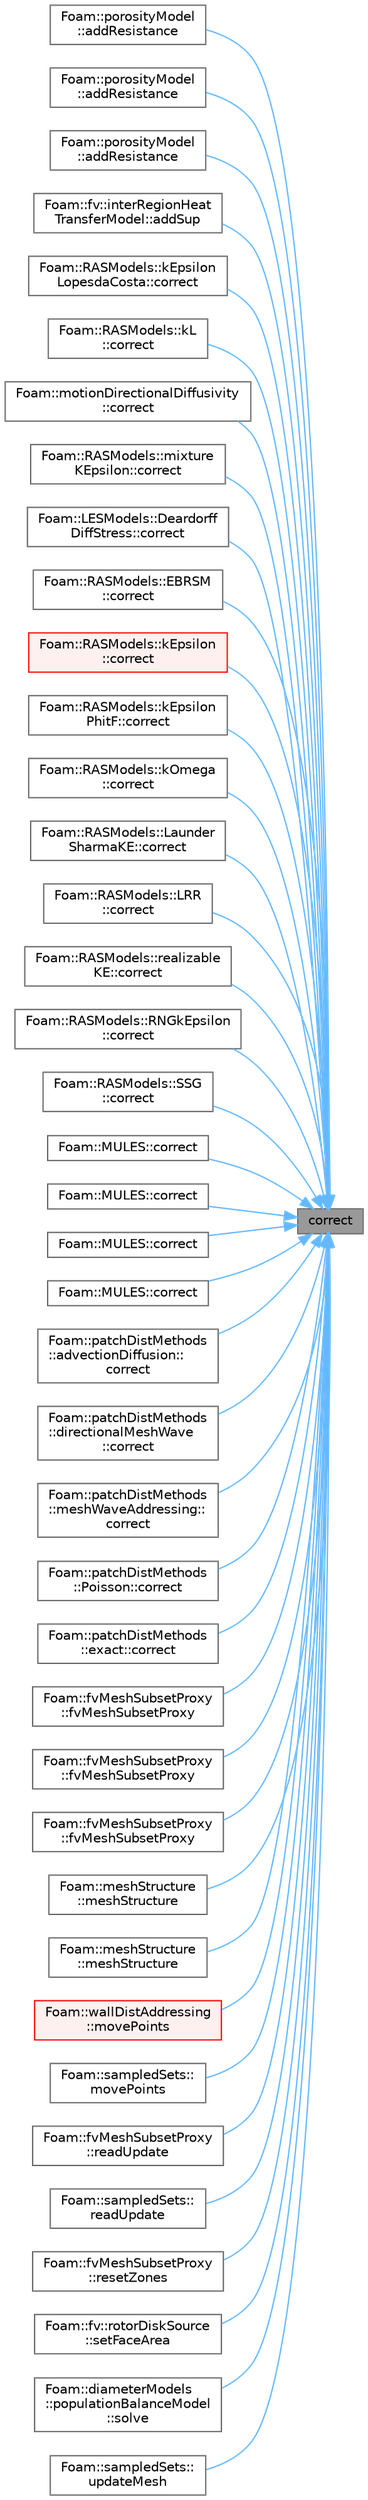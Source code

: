 digraph "correct"
{
 // LATEX_PDF_SIZE
  bgcolor="transparent";
  edge [fontname=Helvetica,fontsize=10,labelfontname=Helvetica,labelfontsize=10];
  node [fontname=Helvetica,fontsize=10,shape=box,height=0.2,width=0.4];
  rankdir="RL";
  Node1 [id="Node000001",label="correct",height=0.2,width=0.4,color="gray40", fillcolor="grey60", style="filled", fontcolor="black",tooltip=" "];
  Node1 -> Node2 [id="edge1_Node000001_Node000002",dir="back",color="steelblue1",style="solid",tooltip=" "];
  Node2 [id="Node000002",label="Foam::porosityModel\l::addResistance",height=0.2,width=0.4,color="grey40", fillcolor="white", style="filled",URL="$classFoam_1_1porosityModel.html#ab0bfc58b644cd6a5768427f82020aee9",tooltip=" "];
  Node1 -> Node3 [id="edge2_Node000001_Node000003",dir="back",color="steelblue1",style="solid",tooltip=" "];
  Node3 [id="Node000003",label="Foam::porosityModel\l::addResistance",height=0.2,width=0.4,color="grey40", fillcolor="white", style="filled",URL="$classFoam_1_1porosityModel.html#a01cf1659692351619346abd42c36b055",tooltip=" "];
  Node1 -> Node4 [id="edge3_Node000001_Node000004",dir="back",color="steelblue1",style="solid",tooltip=" "];
  Node4 [id="Node000004",label="Foam::porosityModel\l::addResistance",height=0.2,width=0.4,color="grey40", fillcolor="white", style="filled",URL="$classFoam_1_1porosityModel.html#a3208271af0b759e7c9f05c819e2693a9",tooltip=" "];
  Node1 -> Node5 [id="edge4_Node000001_Node000005",dir="back",color="steelblue1",style="solid",tooltip=" "];
  Node5 [id="Node000005",label="Foam::fv::interRegionHeat\lTransferModel::addSup",height=0.2,width=0.4,color="grey40", fillcolor="white", style="filled",URL="$classFoam_1_1fv_1_1interRegionHeatTransferModel.html#a6944ee16225e24c97df423c35d4cd199",tooltip=" "];
  Node1 -> Node6 [id="edge5_Node000001_Node000006",dir="back",color="steelblue1",style="solid",tooltip=" "];
  Node6 [id="Node000006",label="Foam::RASModels::kEpsilon\lLopesdaCosta::correct",height=0.2,width=0.4,color="grey40", fillcolor="white", style="filled",URL="$classFoam_1_1RASModels_1_1kEpsilonLopesdaCosta.html#a3ae44b28050c3aa494c1d8e18cf618c1",tooltip=" "];
  Node1 -> Node7 [id="edge6_Node000001_Node000007",dir="back",color="steelblue1",style="solid",tooltip=" "];
  Node7 [id="Node000007",label="Foam::RASModels::kL\l::correct",height=0.2,width=0.4,color="grey40", fillcolor="white", style="filled",URL="$classFoam_1_1RASModels_1_1kL.html#a3ae44b28050c3aa494c1d8e18cf618c1",tooltip=" "];
  Node1 -> Node8 [id="edge7_Node000001_Node000008",dir="back",color="steelblue1",style="solid",tooltip=" "];
  Node8 [id="Node000008",label="Foam::motionDirectionalDiffusivity\l::correct",height=0.2,width=0.4,color="grey40", fillcolor="white", style="filled",URL="$classFoam_1_1motionDirectionalDiffusivity.html#a3ae44b28050c3aa494c1d8e18cf618c1",tooltip=" "];
  Node1 -> Node9 [id="edge8_Node000001_Node000009",dir="back",color="steelblue1",style="solid",tooltip=" "];
  Node9 [id="Node000009",label="Foam::RASModels::mixture\lKEpsilon::correct",height=0.2,width=0.4,color="grey40", fillcolor="white", style="filled",URL="$classFoam_1_1RASModels_1_1mixtureKEpsilon.html#a3ae44b28050c3aa494c1d8e18cf618c1",tooltip=" "];
  Node1 -> Node10 [id="edge9_Node000001_Node000010",dir="back",color="steelblue1",style="solid",tooltip=" "];
  Node10 [id="Node000010",label="Foam::LESModels::Deardorff\lDiffStress::correct",height=0.2,width=0.4,color="grey40", fillcolor="white", style="filled",URL="$classFoam_1_1LESModels_1_1DeardorffDiffStress.html#a3ae44b28050c3aa494c1d8e18cf618c1",tooltip=" "];
  Node1 -> Node11 [id="edge10_Node000001_Node000011",dir="back",color="steelblue1",style="solid",tooltip=" "];
  Node11 [id="Node000011",label="Foam::RASModels::EBRSM\l::correct",height=0.2,width=0.4,color="grey40", fillcolor="white", style="filled",URL="$classFoam_1_1RASModels_1_1EBRSM.html#a3ae44b28050c3aa494c1d8e18cf618c1",tooltip=" "];
  Node1 -> Node12 [id="edge11_Node000001_Node000012",dir="back",color="steelblue1",style="solid",tooltip=" "];
  Node12 [id="Node000012",label="Foam::RASModels::kEpsilon\l::correct",height=0.2,width=0.4,color="red", fillcolor="#FFF0F0", style="filled",URL="$classFoam_1_1RASModels_1_1kEpsilon.html#a3ae44b28050c3aa494c1d8e18cf618c1",tooltip=" "];
  Node1 -> Node14 [id="edge12_Node000001_Node000014",dir="back",color="steelblue1",style="solid",tooltip=" "];
  Node14 [id="Node000014",label="Foam::RASModels::kEpsilon\lPhitF::correct",height=0.2,width=0.4,color="grey40", fillcolor="white", style="filled",URL="$classFoam_1_1RASModels_1_1kEpsilonPhitF.html#a3ae44b28050c3aa494c1d8e18cf618c1",tooltip=" "];
  Node1 -> Node15 [id="edge13_Node000001_Node000015",dir="back",color="steelblue1",style="solid",tooltip=" "];
  Node15 [id="Node000015",label="Foam::RASModels::kOmega\l::correct",height=0.2,width=0.4,color="grey40", fillcolor="white", style="filled",URL="$classFoam_1_1RASModels_1_1kOmega.html#a3ae44b28050c3aa494c1d8e18cf618c1",tooltip=" "];
  Node1 -> Node16 [id="edge14_Node000001_Node000016",dir="back",color="steelblue1",style="solid",tooltip=" "];
  Node16 [id="Node000016",label="Foam::RASModels::Launder\lSharmaKE::correct",height=0.2,width=0.4,color="grey40", fillcolor="white", style="filled",URL="$classFoam_1_1RASModels_1_1LaunderSharmaKE.html#a3ae44b28050c3aa494c1d8e18cf618c1",tooltip=" "];
  Node1 -> Node17 [id="edge15_Node000001_Node000017",dir="back",color="steelblue1",style="solid",tooltip=" "];
  Node17 [id="Node000017",label="Foam::RASModels::LRR\l::correct",height=0.2,width=0.4,color="grey40", fillcolor="white", style="filled",URL="$classFoam_1_1RASModels_1_1LRR.html#a3ae44b28050c3aa494c1d8e18cf618c1",tooltip=" "];
  Node1 -> Node18 [id="edge16_Node000001_Node000018",dir="back",color="steelblue1",style="solid",tooltip=" "];
  Node18 [id="Node000018",label="Foam::RASModels::realizable\lKE::correct",height=0.2,width=0.4,color="grey40", fillcolor="white", style="filled",URL="$classFoam_1_1RASModels_1_1realizableKE.html#a3ae44b28050c3aa494c1d8e18cf618c1",tooltip=" "];
  Node1 -> Node19 [id="edge17_Node000001_Node000019",dir="back",color="steelblue1",style="solid",tooltip=" "];
  Node19 [id="Node000019",label="Foam::RASModels::RNGkEpsilon\l::correct",height=0.2,width=0.4,color="grey40", fillcolor="white", style="filled",URL="$classFoam_1_1RASModels_1_1RNGkEpsilon.html#a3ae44b28050c3aa494c1d8e18cf618c1",tooltip=" "];
  Node1 -> Node20 [id="edge18_Node000001_Node000020",dir="back",color="steelblue1",style="solid",tooltip=" "];
  Node20 [id="Node000020",label="Foam::RASModels::SSG\l::correct",height=0.2,width=0.4,color="grey40", fillcolor="white", style="filled",URL="$classFoam_1_1RASModels_1_1SSG.html#a3ae44b28050c3aa494c1d8e18cf618c1",tooltip=" "];
  Node1 -> Node21 [id="edge19_Node000001_Node000021",dir="back",color="steelblue1",style="solid",tooltip=" "];
  Node21 [id="Node000021",label="Foam::MULES::correct",height=0.2,width=0.4,color="grey40", fillcolor="white", style="filled",URL="$namespaceFoam_1_1MULES.html#a4d9e243477f93c533c9f30698cbccc65",tooltip=" "];
  Node1 -> Node22 [id="edge20_Node000001_Node000022",dir="back",color="steelblue1",style="solid",tooltip=" "];
  Node22 [id="Node000022",label="Foam::MULES::correct",height=0.2,width=0.4,color="grey40", fillcolor="white", style="filled",URL="$namespaceFoam_1_1MULES.html#a1ab0eb910db9ec05d9a3879dfcd2c103",tooltip=" "];
  Node1 -> Node23 [id="edge21_Node000001_Node000023",dir="back",color="steelblue1",style="solid",tooltip=" "];
  Node23 [id="Node000023",label="Foam::MULES::correct",height=0.2,width=0.4,color="grey40", fillcolor="white", style="filled",URL="$namespaceFoam_1_1MULES.html#a6efa9801d20640887860e5a38a871d69",tooltip=" "];
  Node1 -> Node24 [id="edge22_Node000001_Node000024",dir="back",color="steelblue1",style="solid",tooltip=" "];
  Node24 [id="Node000024",label="Foam::MULES::correct",height=0.2,width=0.4,color="grey40", fillcolor="white", style="filled",URL="$namespaceFoam_1_1MULES.html#a9dfcf5123b382282b1b0df9261653132",tooltip=" "];
  Node1 -> Node25 [id="edge23_Node000001_Node000025",dir="back",color="steelblue1",style="solid",tooltip=" "];
  Node25 [id="Node000025",label="Foam::patchDistMethods\l::advectionDiffusion::\lcorrect",height=0.2,width=0.4,color="grey40", fillcolor="white", style="filled",URL="$classFoam_1_1patchDistMethods_1_1advectionDiffusion.html#a91b707ef3ea3cd7eaafec5c8ab91275e",tooltip=" "];
  Node1 -> Node26 [id="edge24_Node000001_Node000026",dir="back",color="steelblue1",style="solid",tooltip=" "];
  Node26 [id="Node000026",label="Foam::patchDistMethods\l::directionalMeshWave\l::correct",height=0.2,width=0.4,color="grey40", fillcolor="white", style="filled",URL="$classFoam_1_1patchDistMethods_1_1directionalMeshWave.html#a91b707ef3ea3cd7eaafec5c8ab91275e",tooltip=" "];
  Node1 -> Node27 [id="edge25_Node000001_Node000027",dir="back",color="steelblue1",style="solid",tooltip=" "];
  Node27 [id="Node000027",label="Foam::patchDistMethods\l::meshWaveAddressing::\lcorrect",height=0.2,width=0.4,color="grey40", fillcolor="white", style="filled",URL="$classFoam_1_1patchDistMethods_1_1meshWaveAddressing.html#a91b707ef3ea3cd7eaafec5c8ab91275e",tooltip=" "];
  Node1 -> Node28 [id="edge26_Node000001_Node000028",dir="back",color="steelblue1",style="solid",tooltip=" "];
  Node28 [id="Node000028",label="Foam::patchDistMethods\l::Poisson::correct",height=0.2,width=0.4,color="grey40", fillcolor="white", style="filled",URL="$classFoam_1_1patchDistMethods_1_1Poisson.html#a91b707ef3ea3cd7eaafec5c8ab91275e",tooltip=" "];
  Node1 -> Node29 [id="edge27_Node000001_Node000029",dir="back",color="steelblue1",style="solid",tooltip=" "];
  Node29 [id="Node000029",label="Foam::patchDistMethods\l::exact::correct",height=0.2,width=0.4,color="grey40", fillcolor="white", style="filled",URL="$classFoam_1_1patchDistMethods_1_1exact.html#a91b707ef3ea3cd7eaafec5c8ab91275e",tooltip=" "];
  Node1 -> Node30 [id="edge28_Node000001_Node000030",dir="back",color="steelblue1",style="solid",tooltip=" "];
  Node30 [id="Node000030",label="Foam::fvMeshSubsetProxy\l::fvMeshSubsetProxy",height=0.2,width=0.4,color="grey40", fillcolor="white", style="filled",URL="$classFoam_1_1fvMeshSubsetProxy.html#ac2f30141a3d38d2695a4566539a137fb",tooltip=" "];
  Node1 -> Node31 [id="edge29_Node000001_Node000031",dir="back",color="steelblue1",style="solid",tooltip=" "];
  Node31 [id="Node000031",label="Foam::fvMeshSubsetProxy\l::fvMeshSubsetProxy",height=0.2,width=0.4,color="grey40", fillcolor="white", style="filled",URL="$classFoam_1_1fvMeshSubsetProxy.html#a2400eed7d1bc1af045ce88d4773506a2",tooltip=" "];
  Node1 -> Node32 [id="edge30_Node000001_Node000032",dir="back",color="steelblue1",style="solid",tooltip=" "];
  Node32 [id="Node000032",label="Foam::fvMeshSubsetProxy\l::fvMeshSubsetProxy",height=0.2,width=0.4,color="grey40", fillcolor="white", style="filled",URL="$classFoam_1_1fvMeshSubsetProxy.html#a41f460872cc66c65b1809c662206904b",tooltip=" "];
  Node1 -> Node33 [id="edge31_Node000001_Node000033",dir="back",color="steelblue1",style="solid",tooltip=" "];
  Node33 [id="Node000033",label="Foam::meshStructure\l::meshStructure",height=0.2,width=0.4,color="grey40", fillcolor="white", style="filled",URL="$classFoam_1_1meshStructure.html#a63c2ce0411be100681840be05aa661be",tooltip=" "];
  Node1 -> Node34 [id="edge32_Node000001_Node000034",dir="back",color="steelblue1",style="solid",tooltip=" "];
  Node34 [id="Node000034",label="Foam::meshStructure\l::meshStructure",height=0.2,width=0.4,color="grey40", fillcolor="white", style="filled",URL="$classFoam_1_1meshStructure.html#ae3c336c3a1309c68d2f1c29b5c3b8ec8",tooltip=" "];
  Node1 -> Node35 [id="edge33_Node000001_Node000035",dir="back",color="steelblue1",style="solid",tooltip=" "];
  Node35 [id="Node000035",label="Foam::wallDistAddressing\l::movePoints",height=0.2,width=0.4,color="red", fillcolor="#FFF0F0", style="filled",URL="$classFoam_1_1wallDistAddressing.html#a049fe0a86e2c86b4c0bb5fe02583bea4",tooltip=" "];
  Node1 -> Node38 [id="edge34_Node000001_Node000038",dir="back",color="steelblue1",style="solid",tooltip=" "];
  Node38 [id="Node000038",label="Foam::sampledSets::\lmovePoints",height=0.2,width=0.4,color="grey40", fillcolor="white", style="filled",URL="$classFoam_1_1sampledSets.html#aa414dddde48d2a3eb6ac5df618faea9f",tooltip=" "];
  Node1 -> Node39 [id="edge35_Node000001_Node000039",dir="back",color="steelblue1",style="solid",tooltip=" "];
  Node39 [id="Node000039",label="Foam::fvMeshSubsetProxy\l::readUpdate",height=0.2,width=0.4,color="grey40", fillcolor="white", style="filled",URL="$classFoam_1_1fvMeshSubsetProxy.html#a9d298b9dbcdbe96c85e7ea556233a8c2",tooltip=" "];
  Node1 -> Node40 [id="edge36_Node000001_Node000040",dir="back",color="steelblue1",style="solid",tooltip=" "];
  Node40 [id="Node000040",label="Foam::sampledSets::\lreadUpdate",height=0.2,width=0.4,color="grey40", fillcolor="white", style="filled",URL="$classFoam_1_1sampledSets.html#ac4993106bbfb0217722aa2be0a56080e",tooltip=" "];
  Node1 -> Node41 [id="edge37_Node000001_Node000041",dir="back",color="steelblue1",style="solid",tooltip=" "];
  Node41 [id="Node000041",label="Foam::fvMeshSubsetProxy\l::resetZones",height=0.2,width=0.4,color="grey40", fillcolor="white", style="filled",URL="$classFoam_1_1fvMeshSubsetProxy.html#a8d23e63b02a99169dd6e76c6197b769f",tooltip=" "];
  Node1 -> Node42 [id="edge38_Node000001_Node000042",dir="back",color="steelblue1",style="solid",tooltip=" "];
  Node42 [id="Node000042",label="Foam::fv::rotorDiskSource\l::setFaceArea",height=0.2,width=0.4,color="grey40", fillcolor="white", style="filled",URL="$classFoam_1_1fv_1_1rotorDiskSource.html#a161ab2dd610fa2868ae3529d99faf5d9",tooltip=" "];
  Node1 -> Node43 [id="edge39_Node000001_Node000043",dir="back",color="steelblue1",style="solid",tooltip=" "];
  Node43 [id="Node000043",label="Foam::diameterModels\l::populationBalanceModel\l::solve",height=0.2,width=0.4,color="grey40", fillcolor="white", style="filled",URL="$classFoam_1_1diameterModels_1_1populationBalanceModel.html#af7d39f0eac0af0ed5785935ac72a1e7d",tooltip=" "];
  Node1 -> Node44 [id="edge40_Node000001_Node000044",dir="back",color="steelblue1",style="solid",tooltip=" "];
  Node44 [id="Node000044",label="Foam::sampledSets::\lupdateMesh",height=0.2,width=0.4,color="grey40", fillcolor="white", style="filled",URL="$classFoam_1_1sampledSets.html#ad57565956fd4064299f4bd3c4eebb1d4",tooltip=" "];
}
